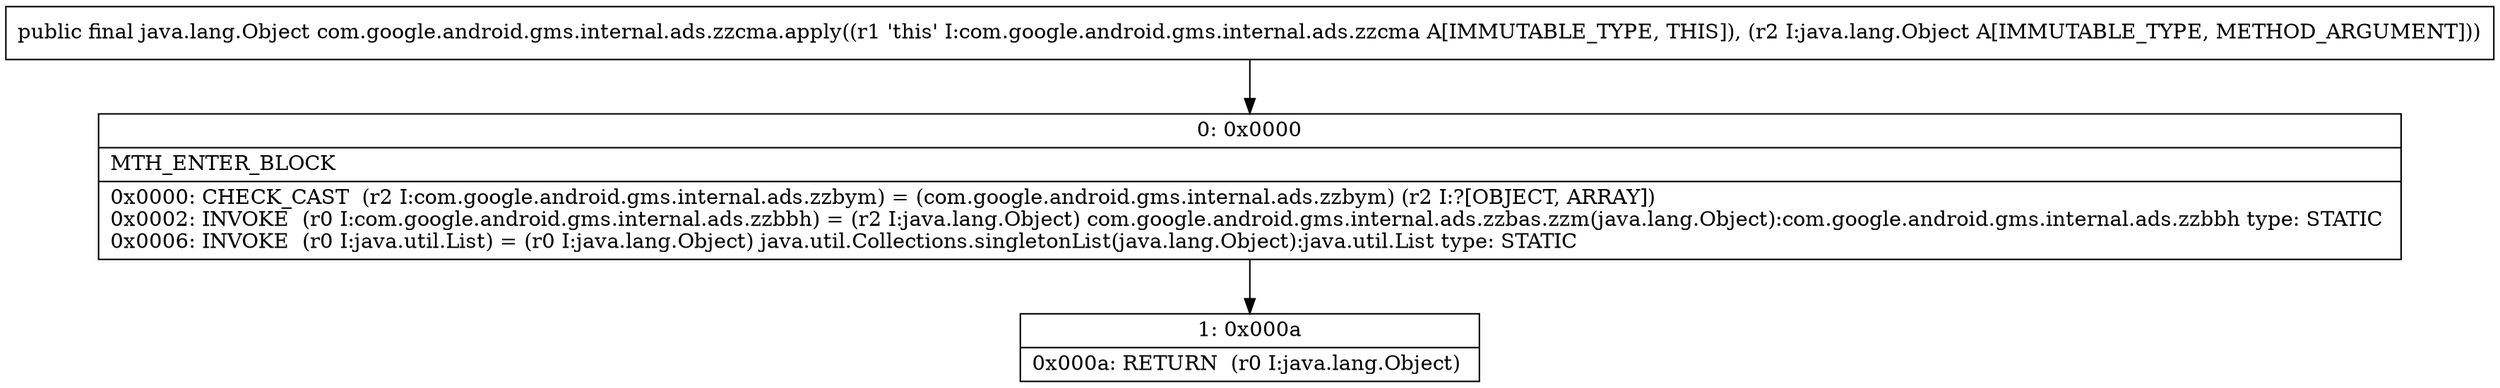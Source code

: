 digraph "CFG forcom.google.android.gms.internal.ads.zzcma.apply(Ljava\/lang\/Object;)Ljava\/lang\/Object;" {
Node_0 [shape=record,label="{0\:\ 0x0000|MTH_ENTER_BLOCK\l|0x0000: CHECK_CAST  (r2 I:com.google.android.gms.internal.ads.zzbym) = (com.google.android.gms.internal.ads.zzbym) (r2 I:?[OBJECT, ARRAY]) \l0x0002: INVOKE  (r0 I:com.google.android.gms.internal.ads.zzbbh) = (r2 I:java.lang.Object) com.google.android.gms.internal.ads.zzbas.zzm(java.lang.Object):com.google.android.gms.internal.ads.zzbbh type: STATIC \l0x0006: INVOKE  (r0 I:java.util.List) = (r0 I:java.lang.Object) java.util.Collections.singletonList(java.lang.Object):java.util.List type: STATIC \l}"];
Node_1 [shape=record,label="{1\:\ 0x000a|0x000a: RETURN  (r0 I:java.lang.Object) \l}"];
MethodNode[shape=record,label="{public final java.lang.Object com.google.android.gms.internal.ads.zzcma.apply((r1 'this' I:com.google.android.gms.internal.ads.zzcma A[IMMUTABLE_TYPE, THIS]), (r2 I:java.lang.Object A[IMMUTABLE_TYPE, METHOD_ARGUMENT])) }"];
MethodNode -> Node_0;
Node_0 -> Node_1;
}


